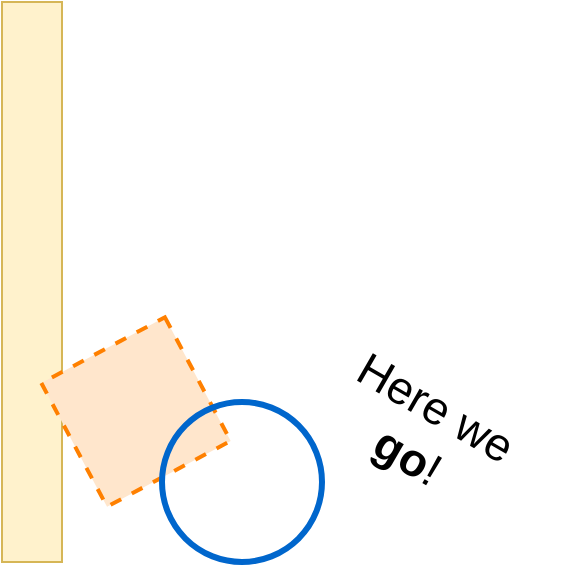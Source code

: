 <mxfile version="10.7.5" type="github"><diagram name="Page-1" id="97a40813-6b03-0c74-37c1-0168de264b11"><mxGraphModel dx="672" dy="569" grid="1" gridSize="10" guides="1" tooltips="1" connect="1" arrows="1" fold="1" page="1" pageScale="1" pageWidth="500" pageHeight="300" background="#ffffff" math="0" shadow="0"><root><mxCell id="0"/><mxCell id="1" parent="0"/><mxCell id="VF0xDYY6wkxBcJapf5UX-1" value="" style="rounded=0;whiteSpace=wrap;html=1;fillColor=#fff2cc;strokeColor=#d6b656;" parent="1" vertex="1"><mxGeometry x="10" y="10" width="30" height="280" as="geometry"/></mxCell><mxCell id="VF0xDYY6wkxBcJapf5UX-2" value="" style="rounded=0;whiteSpace=wrap;html=1;rotation=62;fillColor=#ffe6cc;strokeColor=#FF8000;dashed=1;strokeWidth=2;" parent="1" vertex="1"><mxGeometry x="42" y="180" width="70" height="70" as="geometry"/></mxCell><mxCell id="VF0xDYY6wkxBcJapf5UX-3" value="" style="ellipse;whiteSpace=wrap;html=1;aspect=fixed;fillColor=none;strokeColor=#0066CC;gradientColor=none;strokeWidth=3;" parent="1" vertex="1"><mxGeometry x="90" y="210" width="80" height="80" as="geometry"/></mxCell><mxCell id="VF0xDYY6wkxBcJapf5UX-4" value="Here we &lt;b&gt;go&lt;/b&gt;!" style="text;html=1;strokeColor=none;fillColor=none;align=center;verticalAlign=middle;whiteSpace=wrap;rounded=0;rotation=30;fontSize=23;" parent="1" vertex="1"><mxGeometry x="160" y="190" width="120" height="70" as="geometry"/></mxCell></root></mxGraphModel></diagram></mxfile>
